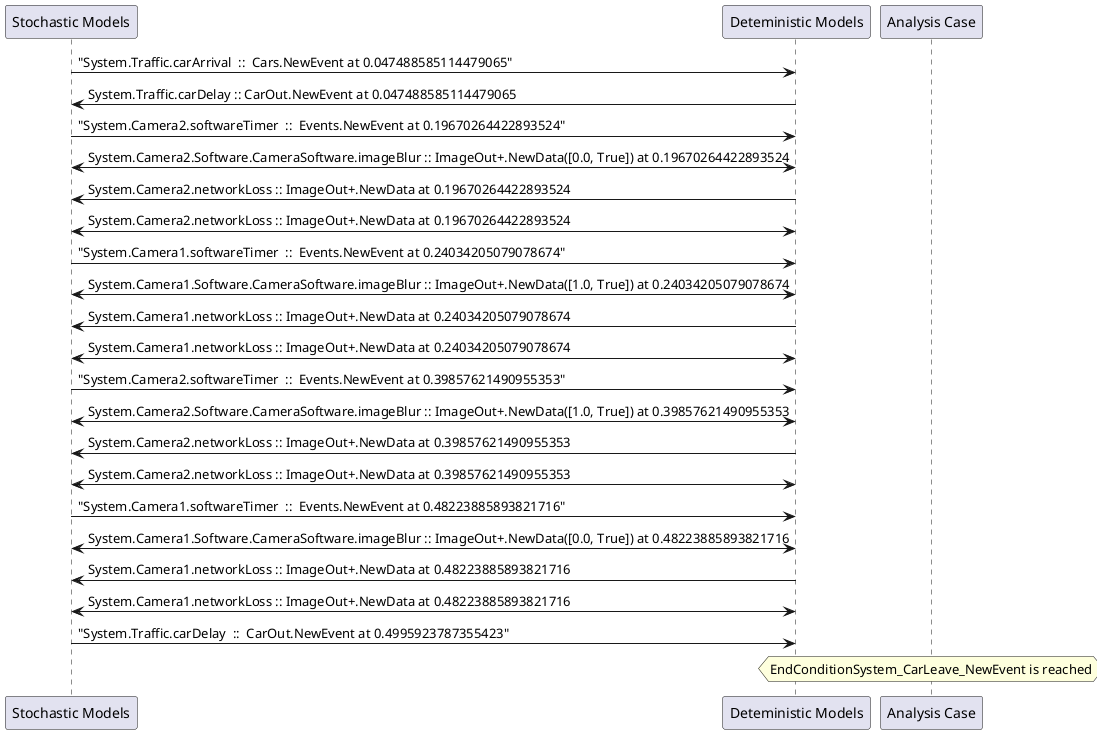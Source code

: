 
	@startuml
	participant "Stochastic Models" as stochmodel
	participant "Deteministic Models" as detmodel
	participant "Analysis Case" as analysis
	{35120_stop} stochmodel -> detmodel : "System.Traffic.carArrival  ::  Cars.NewEvent at 0.047488585114479065"
{35128_start} detmodel -> stochmodel : System.Traffic.carDelay :: CarOut.NewEvent at 0.047488585114479065
{35104_stop} stochmodel -> detmodel : "System.Camera2.softwareTimer  ::  Events.NewEvent at 0.19670264422893524"
detmodel <-> stochmodel : System.Camera2.Software.CameraSoftware.imageBlur :: ImageOut+.NewData([0.0, True]) at 0.19670264422893524
detmodel -> stochmodel : System.Camera2.networkLoss :: ImageOut+.NewData at 0.19670264422893524
detmodel <-> stochmodel : System.Camera2.networkLoss :: ImageOut+.NewData at 0.19670264422893524
{35089_stop} stochmodel -> detmodel : "System.Camera1.softwareTimer  ::  Events.NewEvent at 0.24034205079078674"
detmodel <-> stochmodel : System.Camera1.Software.CameraSoftware.imageBlur :: ImageOut+.NewData([1.0, True]) at 0.24034205079078674
detmodel -> stochmodel : System.Camera1.networkLoss :: ImageOut+.NewData at 0.24034205079078674
detmodel <-> stochmodel : System.Camera1.networkLoss :: ImageOut+.NewData at 0.24034205079078674
{35105_stop} stochmodel -> detmodel : "System.Camera2.softwareTimer  ::  Events.NewEvent at 0.39857621490955353"
detmodel <-> stochmodel : System.Camera2.Software.CameraSoftware.imageBlur :: ImageOut+.NewData([1.0, True]) at 0.39857621490955353
detmodel -> stochmodel : System.Camera2.networkLoss :: ImageOut+.NewData at 0.39857621490955353
detmodel <-> stochmodel : System.Camera2.networkLoss :: ImageOut+.NewData at 0.39857621490955353
{35090_stop} stochmodel -> detmodel : "System.Camera1.softwareTimer  ::  Events.NewEvent at 0.48223885893821716"
detmodel <-> stochmodel : System.Camera1.Software.CameraSoftware.imageBlur :: ImageOut+.NewData([0.0, True]) at 0.48223885893821716
detmodel -> stochmodel : System.Camera1.networkLoss :: ImageOut+.NewData at 0.48223885893821716
detmodel <-> stochmodel : System.Camera1.networkLoss :: ImageOut+.NewData at 0.48223885893821716
{35128_stop} stochmodel -> detmodel : "System.Traffic.carDelay  ::  CarOut.NewEvent at 0.4995923787355423"
{35128_start} <-> {35128_stop} : delay
hnote over analysis 
EndConditionSystem_CarLeave_NewEvent is reached
endnote
@enduml